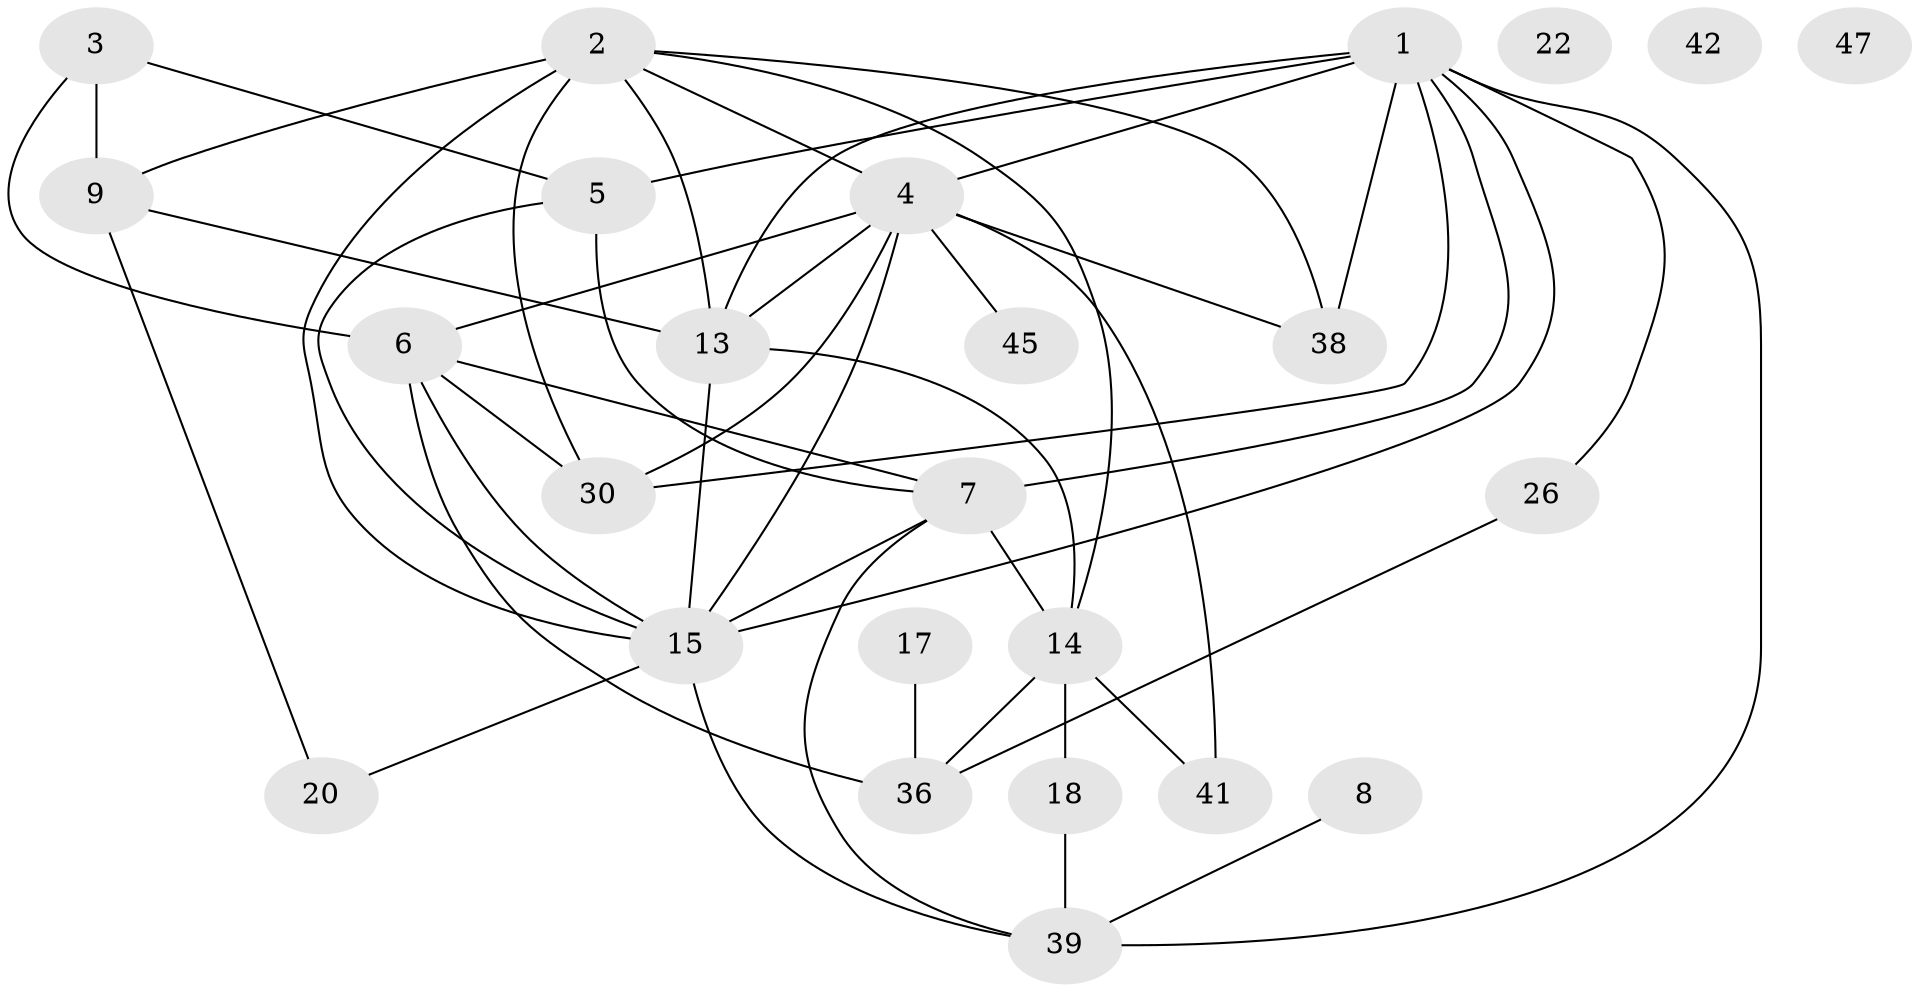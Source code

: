 // original degree distribution, {3: 0.12, 5: 0.2, 1: 0.1, 2: 0.28, 4: 0.12, 8: 0.04, 0: 0.06, 7: 0.02, 6: 0.06}
// Generated by graph-tools (version 1.1) at 2025/12/03/09/25 04:12:52]
// undirected, 25 vertices, 48 edges
graph export_dot {
graph [start="1"]
  node [color=gray90,style=filled];
  1 [super="+24"];
  2 [super="+11"];
  3 [super="+25"];
  4 [super="+19+21"];
  5 [super="+10"];
  6 [super="+16"];
  7 [super="+33"];
  8;
  9 [super="+12"];
  13 [super="+48+50+31"];
  14 [super="+23+29"];
  15 [super="+27+46+34"];
  17 [super="+28"];
  18;
  20 [super="+43"];
  22;
  26;
  30;
  36;
  38;
  39 [super="+44"];
  41;
  42;
  45;
  47;
  1 -- 5 [weight=2];
  1 -- 38;
  1 -- 39;
  1 -- 13 [weight=2];
  1 -- 26;
  1 -- 30;
  1 -- 15;
  1 -- 7 [weight=2];
  1 -- 4;
  2 -- 38;
  2 -- 14;
  2 -- 15 [weight=2];
  2 -- 4;
  2 -- 9;
  2 -- 30;
  2 -- 13;
  3 -- 9;
  3 -- 5;
  3 -- 6;
  4 -- 6 [weight=2];
  4 -- 38;
  4 -- 41;
  4 -- 45;
  4 -- 30;
  4 -- 15 [weight=2];
  4 -- 13;
  5 -- 15;
  5 -- 7;
  6 -- 36;
  6 -- 7;
  6 -- 30;
  6 -- 15 [weight=2];
  7 -- 39 [weight=2];
  7 -- 14;
  7 -- 15;
  8 -- 39 [weight=2];
  9 -- 20;
  9 -- 13;
  13 -- 14;
  13 -- 15 [weight=2];
  14 -- 36;
  14 -- 41;
  14 -- 18;
  15 -- 20;
  15 -- 39;
  17 -- 36;
  18 -- 39;
  26 -- 36;
}
